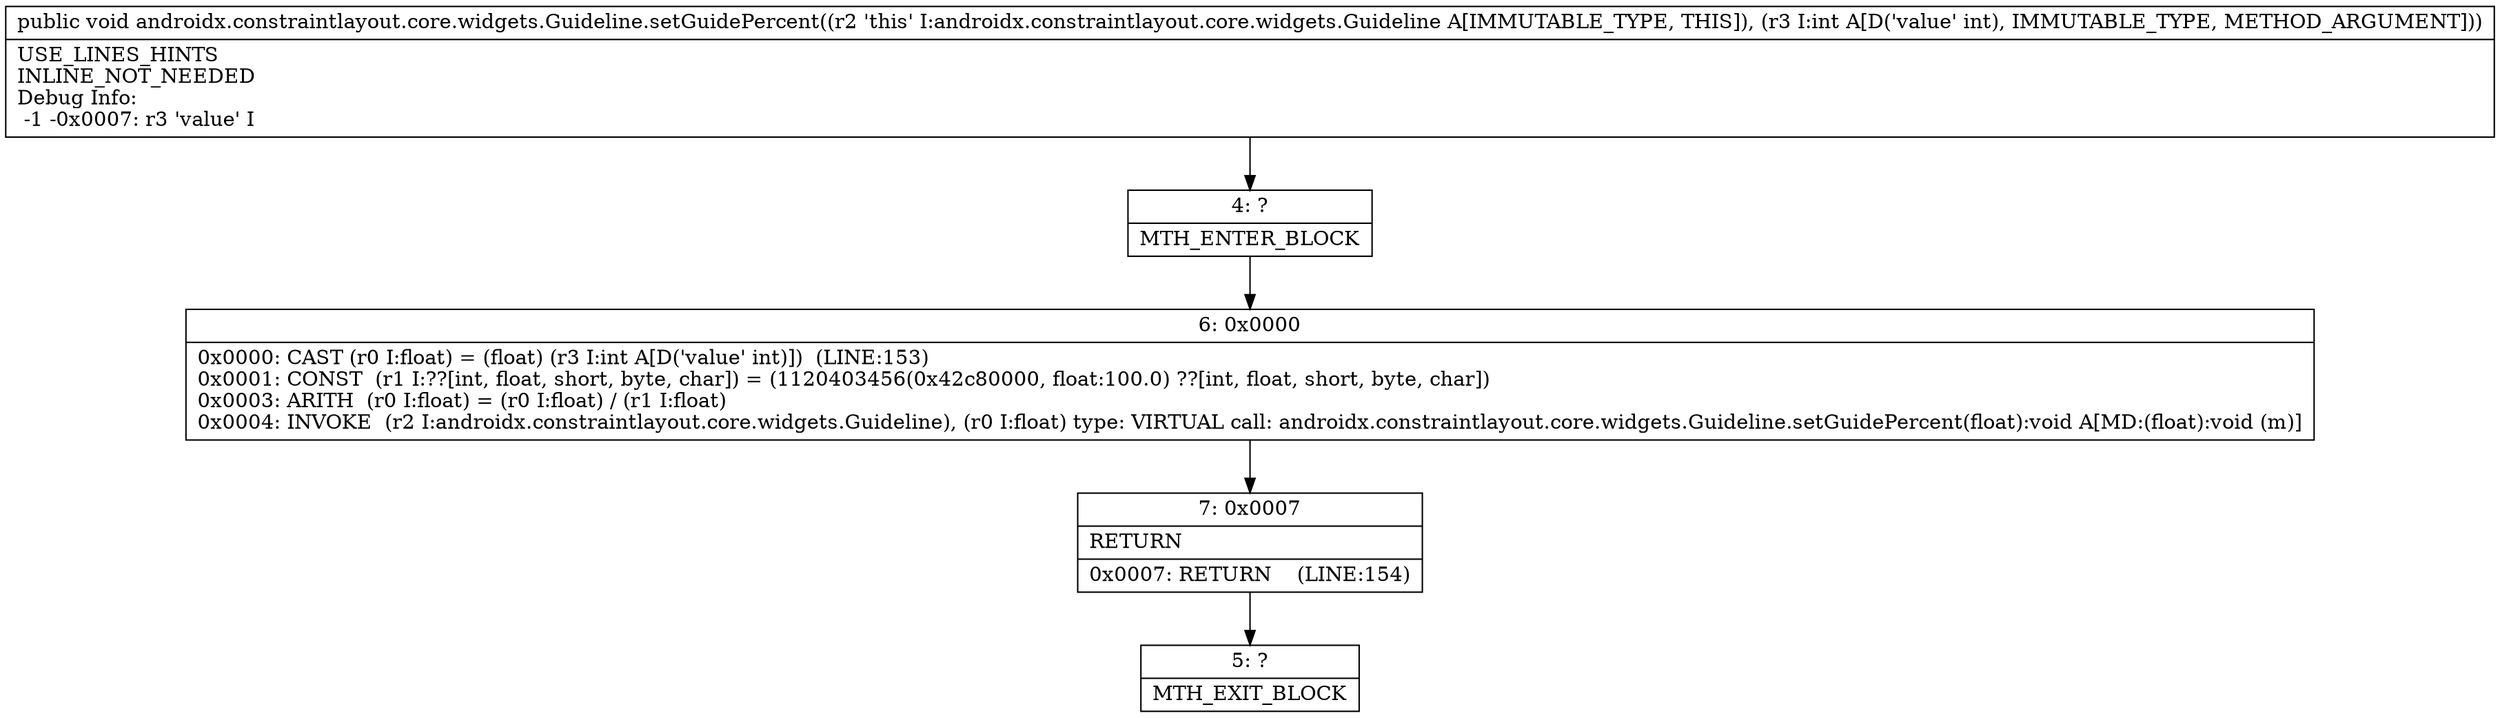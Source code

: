 digraph "CFG forandroidx.constraintlayout.core.widgets.Guideline.setGuidePercent(I)V" {
Node_4 [shape=record,label="{4\:\ ?|MTH_ENTER_BLOCK\l}"];
Node_6 [shape=record,label="{6\:\ 0x0000|0x0000: CAST (r0 I:float) = (float) (r3 I:int A[D('value' int)])  (LINE:153)\l0x0001: CONST  (r1 I:??[int, float, short, byte, char]) = (1120403456(0x42c80000, float:100.0) ??[int, float, short, byte, char]) \l0x0003: ARITH  (r0 I:float) = (r0 I:float) \/ (r1 I:float) \l0x0004: INVOKE  (r2 I:androidx.constraintlayout.core.widgets.Guideline), (r0 I:float) type: VIRTUAL call: androidx.constraintlayout.core.widgets.Guideline.setGuidePercent(float):void A[MD:(float):void (m)]\l}"];
Node_7 [shape=record,label="{7\:\ 0x0007|RETURN\l|0x0007: RETURN    (LINE:154)\l}"];
Node_5 [shape=record,label="{5\:\ ?|MTH_EXIT_BLOCK\l}"];
MethodNode[shape=record,label="{public void androidx.constraintlayout.core.widgets.Guideline.setGuidePercent((r2 'this' I:androidx.constraintlayout.core.widgets.Guideline A[IMMUTABLE_TYPE, THIS]), (r3 I:int A[D('value' int), IMMUTABLE_TYPE, METHOD_ARGUMENT]))  | USE_LINES_HINTS\lINLINE_NOT_NEEDED\lDebug Info:\l  \-1 \-0x0007: r3 'value' I\l}"];
MethodNode -> Node_4;Node_4 -> Node_6;
Node_6 -> Node_7;
Node_7 -> Node_5;
}

